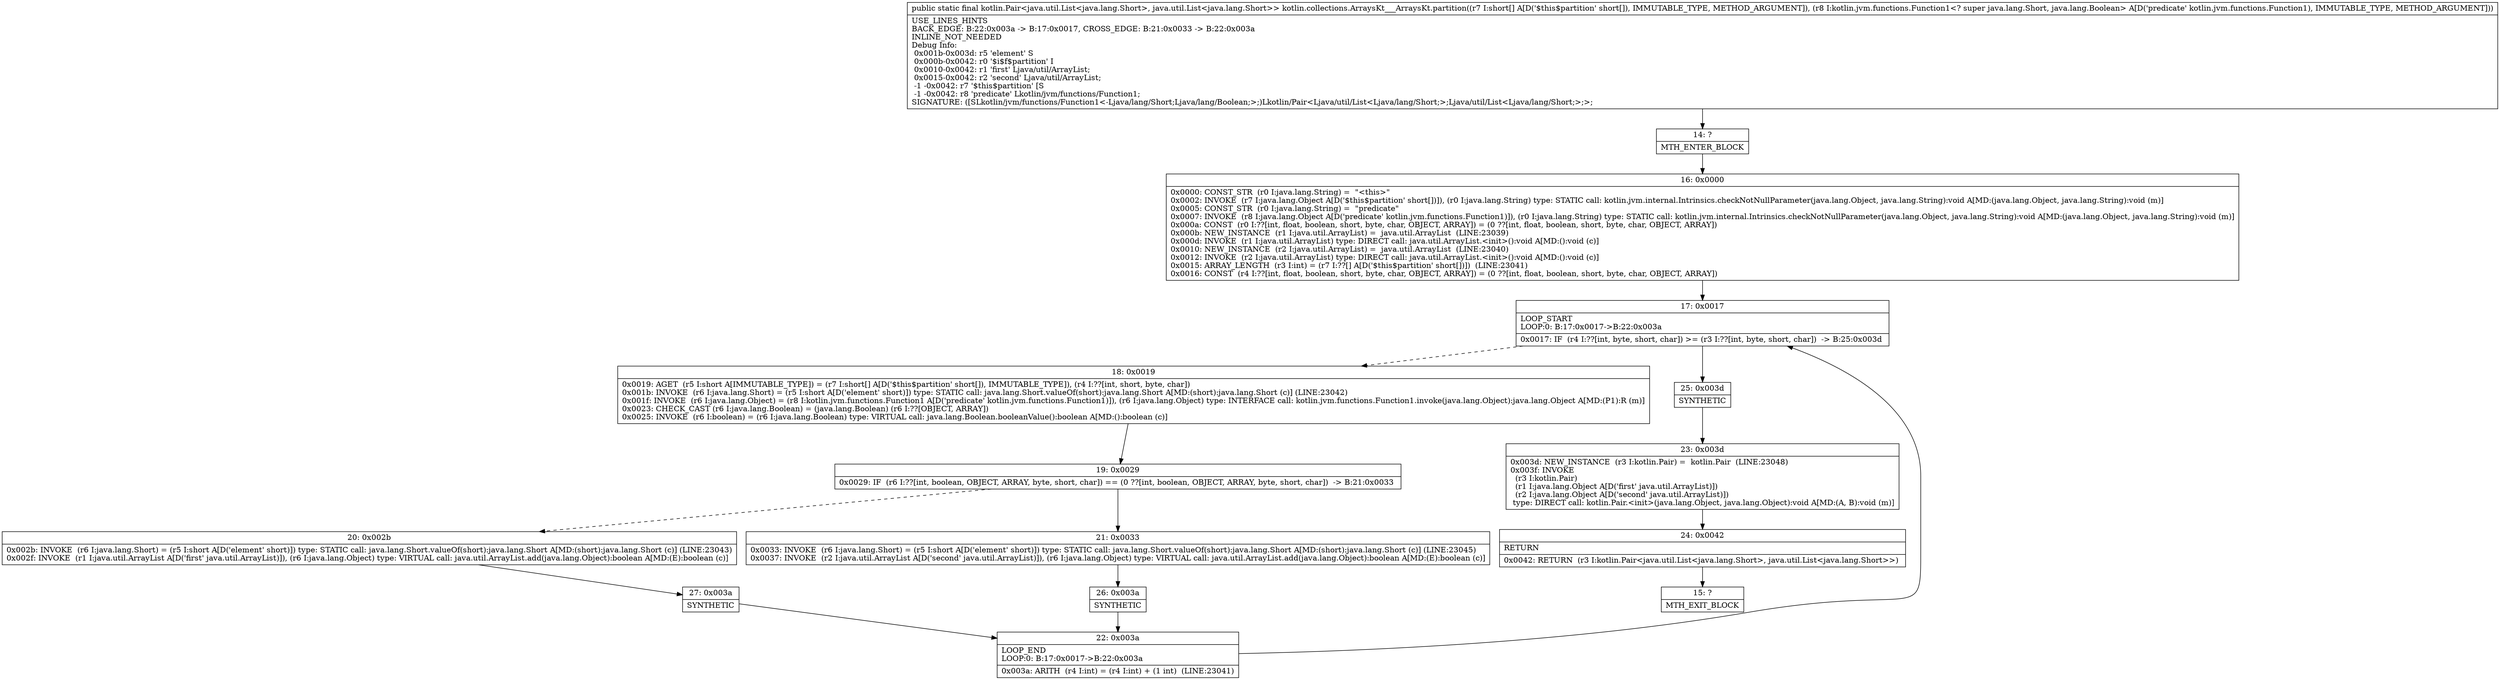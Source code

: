 digraph "CFG forkotlin.collections.ArraysKt___ArraysKt.partition([SLkotlin\/jvm\/functions\/Function1;)Lkotlin\/Pair;" {
Node_14 [shape=record,label="{14\:\ ?|MTH_ENTER_BLOCK\l}"];
Node_16 [shape=record,label="{16\:\ 0x0000|0x0000: CONST_STR  (r0 I:java.lang.String) =  \"\<this\>\" \l0x0002: INVOKE  (r7 I:java.lang.Object A[D('$this$partition' short[])]), (r0 I:java.lang.String) type: STATIC call: kotlin.jvm.internal.Intrinsics.checkNotNullParameter(java.lang.Object, java.lang.String):void A[MD:(java.lang.Object, java.lang.String):void (m)]\l0x0005: CONST_STR  (r0 I:java.lang.String) =  \"predicate\" \l0x0007: INVOKE  (r8 I:java.lang.Object A[D('predicate' kotlin.jvm.functions.Function1)]), (r0 I:java.lang.String) type: STATIC call: kotlin.jvm.internal.Intrinsics.checkNotNullParameter(java.lang.Object, java.lang.String):void A[MD:(java.lang.Object, java.lang.String):void (m)]\l0x000a: CONST  (r0 I:??[int, float, boolean, short, byte, char, OBJECT, ARRAY]) = (0 ??[int, float, boolean, short, byte, char, OBJECT, ARRAY]) \l0x000b: NEW_INSTANCE  (r1 I:java.util.ArrayList) =  java.util.ArrayList  (LINE:23039)\l0x000d: INVOKE  (r1 I:java.util.ArrayList) type: DIRECT call: java.util.ArrayList.\<init\>():void A[MD:():void (c)]\l0x0010: NEW_INSTANCE  (r2 I:java.util.ArrayList) =  java.util.ArrayList  (LINE:23040)\l0x0012: INVOKE  (r2 I:java.util.ArrayList) type: DIRECT call: java.util.ArrayList.\<init\>():void A[MD:():void (c)]\l0x0015: ARRAY_LENGTH  (r3 I:int) = (r7 I:??[] A[D('$this$partition' short[])])  (LINE:23041)\l0x0016: CONST  (r4 I:??[int, float, boolean, short, byte, char, OBJECT, ARRAY]) = (0 ??[int, float, boolean, short, byte, char, OBJECT, ARRAY]) \l}"];
Node_17 [shape=record,label="{17\:\ 0x0017|LOOP_START\lLOOP:0: B:17:0x0017\-\>B:22:0x003a\l|0x0017: IF  (r4 I:??[int, byte, short, char]) \>= (r3 I:??[int, byte, short, char])  \-\> B:25:0x003d \l}"];
Node_18 [shape=record,label="{18\:\ 0x0019|0x0019: AGET  (r5 I:short A[IMMUTABLE_TYPE]) = (r7 I:short[] A[D('$this$partition' short[]), IMMUTABLE_TYPE]), (r4 I:??[int, short, byte, char]) \l0x001b: INVOKE  (r6 I:java.lang.Short) = (r5 I:short A[D('element' short)]) type: STATIC call: java.lang.Short.valueOf(short):java.lang.Short A[MD:(short):java.lang.Short (c)] (LINE:23042)\l0x001f: INVOKE  (r6 I:java.lang.Object) = (r8 I:kotlin.jvm.functions.Function1 A[D('predicate' kotlin.jvm.functions.Function1)]), (r6 I:java.lang.Object) type: INTERFACE call: kotlin.jvm.functions.Function1.invoke(java.lang.Object):java.lang.Object A[MD:(P1):R (m)]\l0x0023: CHECK_CAST (r6 I:java.lang.Boolean) = (java.lang.Boolean) (r6 I:??[OBJECT, ARRAY]) \l0x0025: INVOKE  (r6 I:boolean) = (r6 I:java.lang.Boolean) type: VIRTUAL call: java.lang.Boolean.booleanValue():boolean A[MD:():boolean (c)]\l}"];
Node_19 [shape=record,label="{19\:\ 0x0029|0x0029: IF  (r6 I:??[int, boolean, OBJECT, ARRAY, byte, short, char]) == (0 ??[int, boolean, OBJECT, ARRAY, byte, short, char])  \-\> B:21:0x0033 \l}"];
Node_20 [shape=record,label="{20\:\ 0x002b|0x002b: INVOKE  (r6 I:java.lang.Short) = (r5 I:short A[D('element' short)]) type: STATIC call: java.lang.Short.valueOf(short):java.lang.Short A[MD:(short):java.lang.Short (c)] (LINE:23043)\l0x002f: INVOKE  (r1 I:java.util.ArrayList A[D('first' java.util.ArrayList)]), (r6 I:java.lang.Object) type: VIRTUAL call: java.util.ArrayList.add(java.lang.Object):boolean A[MD:(E):boolean (c)]\l}"];
Node_27 [shape=record,label="{27\:\ 0x003a|SYNTHETIC\l}"];
Node_22 [shape=record,label="{22\:\ 0x003a|LOOP_END\lLOOP:0: B:17:0x0017\-\>B:22:0x003a\l|0x003a: ARITH  (r4 I:int) = (r4 I:int) + (1 int)  (LINE:23041)\l}"];
Node_21 [shape=record,label="{21\:\ 0x0033|0x0033: INVOKE  (r6 I:java.lang.Short) = (r5 I:short A[D('element' short)]) type: STATIC call: java.lang.Short.valueOf(short):java.lang.Short A[MD:(short):java.lang.Short (c)] (LINE:23045)\l0x0037: INVOKE  (r2 I:java.util.ArrayList A[D('second' java.util.ArrayList)]), (r6 I:java.lang.Object) type: VIRTUAL call: java.util.ArrayList.add(java.lang.Object):boolean A[MD:(E):boolean (c)]\l}"];
Node_26 [shape=record,label="{26\:\ 0x003a|SYNTHETIC\l}"];
Node_25 [shape=record,label="{25\:\ 0x003d|SYNTHETIC\l}"];
Node_23 [shape=record,label="{23\:\ 0x003d|0x003d: NEW_INSTANCE  (r3 I:kotlin.Pair) =  kotlin.Pair  (LINE:23048)\l0x003f: INVOKE  \l  (r3 I:kotlin.Pair)\l  (r1 I:java.lang.Object A[D('first' java.util.ArrayList)])\l  (r2 I:java.lang.Object A[D('second' java.util.ArrayList)])\l type: DIRECT call: kotlin.Pair.\<init\>(java.lang.Object, java.lang.Object):void A[MD:(A, B):void (m)]\l}"];
Node_24 [shape=record,label="{24\:\ 0x0042|RETURN\l|0x0042: RETURN  (r3 I:kotlin.Pair\<java.util.List\<java.lang.Short\>, java.util.List\<java.lang.Short\>\>) \l}"];
Node_15 [shape=record,label="{15\:\ ?|MTH_EXIT_BLOCK\l}"];
MethodNode[shape=record,label="{public static final kotlin.Pair\<java.util.List\<java.lang.Short\>, java.util.List\<java.lang.Short\>\> kotlin.collections.ArraysKt___ArraysKt.partition((r7 I:short[] A[D('$this$partition' short[]), IMMUTABLE_TYPE, METHOD_ARGUMENT]), (r8 I:kotlin.jvm.functions.Function1\<? super java.lang.Short, java.lang.Boolean\> A[D('predicate' kotlin.jvm.functions.Function1), IMMUTABLE_TYPE, METHOD_ARGUMENT]))  | USE_LINES_HINTS\lBACK_EDGE: B:22:0x003a \-\> B:17:0x0017, CROSS_EDGE: B:21:0x0033 \-\> B:22:0x003a\lINLINE_NOT_NEEDED\lDebug Info:\l  0x001b\-0x003d: r5 'element' S\l  0x000b\-0x0042: r0 '$i$f$partition' I\l  0x0010\-0x0042: r1 'first' Ljava\/util\/ArrayList;\l  0x0015\-0x0042: r2 'second' Ljava\/util\/ArrayList;\l  \-1 \-0x0042: r7 '$this$partition' [S\l  \-1 \-0x0042: r8 'predicate' Lkotlin\/jvm\/functions\/Function1;\lSIGNATURE: ([SLkotlin\/jvm\/functions\/Function1\<\-Ljava\/lang\/Short;Ljava\/lang\/Boolean;\>;)Lkotlin\/Pair\<Ljava\/util\/List\<Ljava\/lang\/Short;\>;Ljava\/util\/List\<Ljava\/lang\/Short;\>;\>;\l}"];
MethodNode -> Node_14;Node_14 -> Node_16;
Node_16 -> Node_17;
Node_17 -> Node_18[style=dashed];
Node_17 -> Node_25;
Node_18 -> Node_19;
Node_19 -> Node_20[style=dashed];
Node_19 -> Node_21;
Node_20 -> Node_27;
Node_27 -> Node_22;
Node_22 -> Node_17;
Node_21 -> Node_26;
Node_26 -> Node_22;
Node_25 -> Node_23;
Node_23 -> Node_24;
Node_24 -> Node_15;
}

